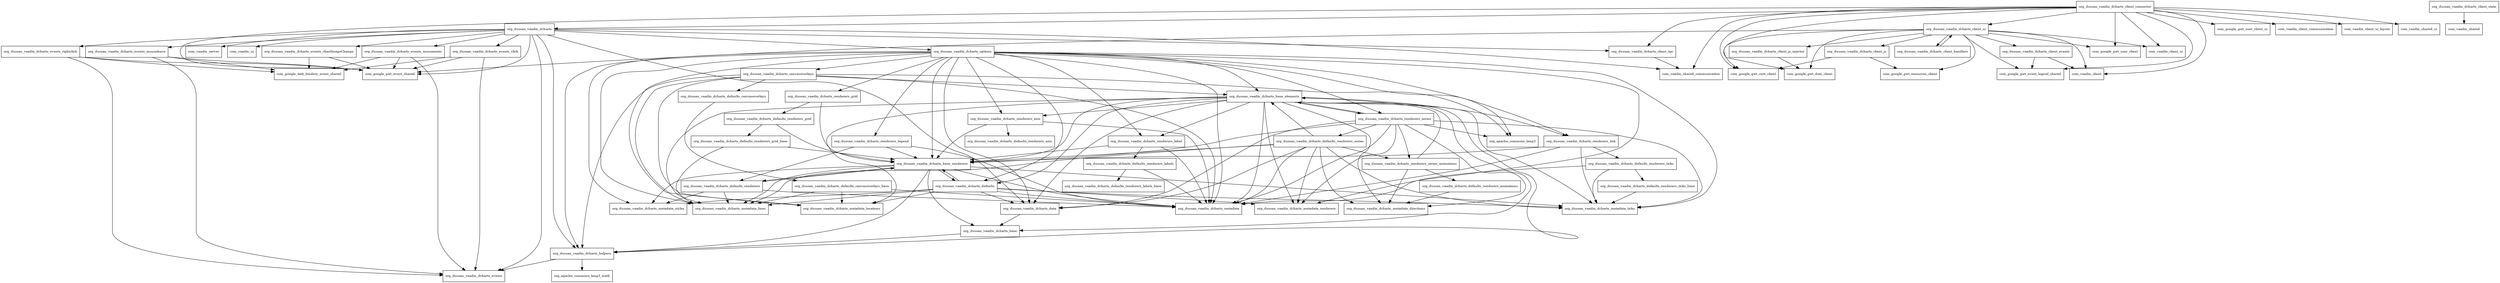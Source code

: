 digraph dcharts_2_0_0_hack23_package_dependencies {
  node [shape = box, fontsize=10.0];
  org_dussan_vaadin_dcharts -> com_google_gwt_event_shared;
  org_dussan_vaadin_dcharts -> com_vaadin_server;
  org_dussan_vaadin_dcharts -> com_vaadin_shared_communication;
  org_dussan_vaadin_dcharts -> com_vaadin_ui;
  org_dussan_vaadin_dcharts -> org_dussan_vaadin_dcharts_client_rpc;
  org_dussan_vaadin_dcharts -> org_dussan_vaadin_dcharts_data;
  org_dussan_vaadin_dcharts -> org_dussan_vaadin_dcharts_events;
  org_dussan_vaadin_dcharts -> org_dussan_vaadin_dcharts_events_chartImageChange;
  org_dussan_vaadin_dcharts -> org_dussan_vaadin_dcharts_events_click;
  org_dussan_vaadin_dcharts -> org_dussan_vaadin_dcharts_events_mouseenter;
  org_dussan_vaadin_dcharts -> org_dussan_vaadin_dcharts_events_mouseleave;
  org_dussan_vaadin_dcharts -> org_dussan_vaadin_dcharts_events_rightclick;
  org_dussan_vaadin_dcharts -> org_dussan_vaadin_dcharts_helpers;
  org_dussan_vaadin_dcharts -> org_dussan_vaadin_dcharts_options;
  org_dussan_vaadin_dcharts_base -> org_dussan_vaadin_dcharts_helpers;
  org_dussan_vaadin_dcharts_base_elements -> org_dussan_vaadin_dcharts_base;
  org_dussan_vaadin_dcharts_base_elements -> org_dussan_vaadin_dcharts_base_renderers;
  org_dussan_vaadin_dcharts_base_elements -> org_dussan_vaadin_dcharts_data;
  org_dussan_vaadin_dcharts_base_elements -> org_dussan_vaadin_dcharts_defaults;
  org_dussan_vaadin_dcharts_base_elements -> org_dussan_vaadin_dcharts_helpers;
  org_dussan_vaadin_dcharts_base_elements -> org_dussan_vaadin_dcharts_metadata;
  org_dussan_vaadin_dcharts_base_elements -> org_dussan_vaadin_dcharts_metadata_directions;
  org_dussan_vaadin_dcharts_base_elements -> org_dussan_vaadin_dcharts_metadata_lines;
  org_dussan_vaadin_dcharts_base_elements -> org_dussan_vaadin_dcharts_metadata_locations;
  org_dussan_vaadin_dcharts_base_elements -> org_dussan_vaadin_dcharts_metadata_renderers;
  org_dussan_vaadin_dcharts_base_elements -> org_dussan_vaadin_dcharts_metadata_ticks;
  org_dussan_vaadin_dcharts_base_elements -> org_dussan_vaadin_dcharts_renderers_axis;
  org_dussan_vaadin_dcharts_base_elements -> org_dussan_vaadin_dcharts_renderers_label;
  org_dussan_vaadin_dcharts_base_elements -> org_dussan_vaadin_dcharts_renderers_series;
  org_dussan_vaadin_dcharts_base_elements -> org_dussan_vaadin_dcharts_renderers_tick;
  org_dussan_vaadin_dcharts_base_renderers -> org_dussan_vaadin_dcharts_base;
  org_dussan_vaadin_dcharts_base_renderers -> org_dussan_vaadin_dcharts_defaults;
  org_dussan_vaadin_dcharts_base_renderers -> org_dussan_vaadin_dcharts_defaults_renderers;
  org_dussan_vaadin_dcharts_base_renderers -> org_dussan_vaadin_dcharts_helpers;
  org_dussan_vaadin_dcharts_base_renderers -> org_dussan_vaadin_dcharts_metadata;
  org_dussan_vaadin_dcharts_base_renderers -> org_dussan_vaadin_dcharts_metadata_lines;
  org_dussan_vaadin_dcharts_base_renderers -> org_dussan_vaadin_dcharts_metadata_styles;
  org_dussan_vaadin_dcharts_base_renderers -> org_dussan_vaadin_dcharts_metadata_ticks;
  org_dussan_vaadin_dcharts_canvasoverlays -> org_apache_commons_lang3;
  org_dussan_vaadin_dcharts_canvasoverlays -> org_dussan_vaadin_dcharts_base_elements;
  org_dussan_vaadin_dcharts_canvasoverlays -> org_dussan_vaadin_dcharts_defaults_canvasoverlays;
  org_dussan_vaadin_dcharts_canvasoverlays -> org_dussan_vaadin_dcharts_helpers;
  org_dussan_vaadin_dcharts_canvasoverlays -> org_dussan_vaadin_dcharts_metadata;
  org_dussan_vaadin_dcharts_canvasoverlays -> org_dussan_vaadin_dcharts_metadata_lines;
  org_dussan_vaadin_dcharts_canvasoverlays -> org_dussan_vaadin_dcharts_metadata_locations;
  org_dussan_vaadin_dcharts_client_connector -> com_google_gwt_core_client;
  org_dussan_vaadin_dcharts_client_connector -> com_google_gwt_dom_client;
  org_dussan_vaadin_dcharts_client_connector -> com_google_gwt_event_logical_shared;
  org_dussan_vaadin_dcharts_client_connector -> com_google_gwt_event_shared;
  org_dussan_vaadin_dcharts_client_connector -> com_google_gwt_user_client;
  org_dussan_vaadin_dcharts_client_connector -> com_google_gwt_user_client_ui;
  org_dussan_vaadin_dcharts_client_connector -> com_vaadin_client;
  org_dussan_vaadin_dcharts_client_connector -> com_vaadin_client_communication;
  org_dussan_vaadin_dcharts_client_connector -> com_vaadin_client_ui;
  org_dussan_vaadin_dcharts_client_connector -> com_vaadin_client_ui_layout;
  org_dussan_vaadin_dcharts_client_connector -> com_vaadin_shared_communication;
  org_dussan_vaadin_dcharts_client_connector -> com_vaadin_shared_ui;
  org_dussan_vaadin_dcharts_client_connector -> org_dussan_vaadin_dcharts;
  org_dussan_vaadin_dcharts_client_connector -> org_dussan_vaadin_dcharts_client_rpc;
  org_dussan_vaadin_dcharts_client_connector -> org_dussan_vaadin_dcharts_client_ui;
  org_dussan_vaadin_dcharts_client_events -> com_google_gwt_event_logical_shared;
  org_dussan_vaadin_dcharts_client_events -> com_vaadin_client;
  org_dussan_vaadin_dcharts_client_handlers -> org_dussan_vaadin_dcharts_client_ui;
  org_dussan_vaadin_dcharts_client_js -> com_google_gwt_core_client;
  org_dussan_vaadin_dcharts_client_js -> com_google_gwt_resources_client;
  org_dussan_vaadin_dcharts_client_js_injector -> com_google_gwt_dom_client;
  org_dussan_vaadin_dcharts_client_rpc -> com_vaadin_shared_communication;
  org_dussan_vaadin_dcharts_client_state -> com_vaadin_shared;
  org_dussan_vaadin_dcharts_client_ui -> com_google_gwt_core_client;
  org_dussan_vaadin_dcharts_client_ui -> com_google_gwt_dom_client;
  org_dussan_vaadin_dcharts_client_ui -> com_google_gwt_event_logical_shared;
  org_dussan_vaadin_dcharts_client_ui -> com_google_gwt_event_shared;
  org_dussan_vaadin_dcharts_client_ui -> com_google_gwt_resources_client;
  org_dussan_vaadin_dcharts_client_ui -> com_google_gwt_user_client;
  org_dussan_vaadin_dcharts_client_ui -> com_vaadin_client;
  org_dussan_vaadin_dcharts_client_ui -> com_vaadin_client_ui;
  org_dussan_vaadin_dcharts_client_ui -> org_dussan_vaadin_dcharts_client_events;
  org_dussan_vaadin_dcharts_client_ui -> org_dussan_vaadin_dcharts_client_handlers;
  org_dussan_vaadin_dcharts_client_ui -> org_dussan_vaadin_dcharts_client_js;
  org_dussan_vaadin_dcharts_client_ui -> org_dussan_vaadin_dcharts_client_js_injector;
  org_dussan_vaadin_dcharts_data -> org_dussan_vaadin_dcharts_base;
  org_dussan_vaadin_dcharts_defaults -> org_dussan_vaadin_dcharts_base_renderers;
  org_dussan_vaadin_dcharts_defaults -> org_dussan_vaadin_dcharts_data;
  org_dussan_vaadin_dcharts_defaults -> org_dussan_vaadin_dcharts_metadata;
  org_dussan_vaadin_dcharts_defaults -> org_dussan_vaadin_dcharts_metadata_lines;
  org_dussan_vaadin_dcharts_defaults -> org_dussan_vaadin_dcharts_metadata_locations;
  org_dussan_vaadin_dcharts_defaults -> org_dussan_vaadin_dcharts_metadata_renderers;
  org_dussan_vaadin_dcharts_defaults -> org_dussan_vaadin_dcharts_metadata_styles;
  org_dussan_vaadin_dcharts_defaults -> org_dussan_vaadin_dcharts_metadata_ticks;
  org_dussan_vaadin_dcharts_defaults_canvasoverlays -> org_dussan_vaadin_dcharts_defaults_canvasoverlays_base;
  org_dussan_vaadin_dcharts_defaults_canvasoverlays_base -> org_dussan_vaadin_dcharts_metadata;
  org_dussan_vaadin_dcharts_defaults_canvasoverlays_base -> org_dussan_vaadin_dcharts_metadata_lines;
  org_dussan_vaadin_dcharts_defaults_canvasoverlays_base -> org_dussan_vaadin_dcharts_metadata_locations;
  org_dussan_vaadin_dcharts_defaults_renderers -> org_dussan_vaadin_dcharts_base_renderers;
  org_dussan_vaadin_dcharts_defaults_renderers -> org_dussan_vaadin_dcharts_metadata;
  org_dussan_vaadin_dcharts_defaults_renderers -> org_dussan_vaadin_dcharts_metadata_lines;
  org_dussan_vaadin_dcharts_defaults_renderers -> org_dussan_vaadin_dcharts_metadata_styles;
  org_dussan_vaadin_dcharts_defaults_renderers_animations -> org_dussan_vaadin_dcharts_metadata_directions;
  org_dussan_vaadin_dcharts_defaults_renderers_grid -> org_dussan_vaadin_dcharts_base_renderers;
  org_dussan_vaadin_dcharts_defaults_renderers_grid -> org_dussan_vaadin_dcharts_defaults_renderers_grid_base;
  org_dussan_vaadin_dcharts_defaults_renderers_grid_base -> org_dussan_vaadin_dcharts_base_renderers;
  org_dussan_vaadin_dcharts_defaults_renderers_grid_base -> org_dussan_vaadin_dcharts_metadata_lines;
  org_dussan_vaadin_dcharts_defaults_renderers_labels -> org_dussan_vaadin_dcharts_defaults_renderers_labels_base;
  org_dussan_vaadin_dcharts_defaults_renderers_labels -> org_dussan_vaadin_dcharts_metadata;
  org_dussan_vaadin_dcharts_defaults_renderers_series -> org_dussan_vaadin_dcharts_base_elements;
  org_dussan_vaadin_dcharts_defaults_renderers_series -> org_dussan_vaadin_dcharts_base_renderers;
  org_dussan_vaadin_dcharts_defaults_renderers_series -> org_dussan_vaadin_dcharts_data;
  org_dussan_vaadin_dcharts_defaults_renderers_series -> org_dussan_vaadin_dcharts_metadata;
  org_dussan_vaadin_dcharts_defaults_renderers_series -> org_dussan_vaadin_dcharts_metadata_directions;
  org_dussan_vaadin_dcharts_defaults_renderers_series -> org_dussan_vaadin_dcharts_metadata_lines;
  org_dussan_vaadin_dcharts_defaults_renderers_series -> org_dussan_vaadin_dcharts_metadata_renderers;
  org_dussan_vaadin_dcharts_defaults_renderers_series -> org_dussan_vaadin_dcharts_metadata_ticks;
  org_dussan_vaadin_dcharts_defaults_renderers_series -> org_dussan_vaadin_dcharts_renderers_series_animations;
  org_dussan_vaadin_dcharts_defaults_renderers_ticks -> org_dussan_vaadin_dcharts_defaults_renderers_ticks_base;
  org_dussan_vaadin_dcharts_defaults_renderers_ticks -> org_dussan_vaadin_dcharts_metadata;
  org_dussan_vaadin_dcharts_defaults_renderers_ticks -> org_dussan_vaadin_dcharts_metadata_ticks;
  org_dussan_vaadin_dcharts_defaults_renderers_ticks_base -> org_dussan_vaadin_dcharts_metadata_ticks;
  org_dussan_vaadin_dcharts_events_chartImageChange -> com_google_gwt_event_shared;
  org_dussan_vaadin_dcharts_events_chartImageChange -> com_google_web_bindery_event_shared;
  org_dussan_vaadin_dcharts_events_click -> com_google_gwt_event_shared;
  org_dussan_vaadin_dcharts_events_click -> com_google_web_bindery_event_shared;
  org_dussan_vaadin_dcharts_events_click -> org_dussan_vaadin_dcharts_events;
  org_dussan_vaadin_dcharts_events_mouseenter -> com_google_gwt_event_shared;
  org_dussan_vaadin_dcharts_events_mouseenter -> com_google_web_bindery_event_shared;
  org_dussan_vaadin_dcharts_events_mouseenter -> org_dussan_vaadin_dcharts_events;
  org_dussan_vaadin_dcharts_events_mouseleave -> com_google_gwt_event_shared;
  org_dussan_vaadin_dcharts_events_mouseleave -> com_google_web_bindery_event_shared;
  org_dussan_vaadin_dcharts_events_mouseleave -> org_dussan_vaadin_dcharts_events;
  org_dussan_vaadin_dcharts_events_rightclick -> com_google_gwt_event_shared;
  org_dussan_vaadin_dcharts_events_rightclick -> com_google_web_bindery_event_shared;
  org_dussan_vaadin_dcharts_events_rightclick -> org_dussan_vaadin_dcharts_events;
  org_dussan_vaadin_dcharts_helpers -> org_apache_commons_lang3_math;
  org_dussan_vaadin_dcharts_helpers -> org_dussan_vaadin_dcharts_events;
  org_dussan_vaadin_dcharts_options -> org_apache_commons_lang3;
  org_dussan_vaadin_dcharts_options -> org_dussan_vaadin_dcharts_base_elements;
  org_dussan_vaadin_dcharts_options -> org_dussan_vaadin_dcharts_base_renderers;
  org_dussan_vaadin_dcharts_options -> org_dussan_vaadin_dcharts_canvasoverlays;
  org_dussan_vaadin_dcharts_options -> org_dussan_vaadin_dcharts_data;
  org_dussan_vaadin_dcharts_options -> org_dussan_vaadin_dcharts_defaults;
  org_dussan_vaadin_dcharts_options -> org_dussan_vaadin_dcharts_helpers;
  org_dussan_vaadin_dcharts_options -> org_dussan_vaadin_dcharts_metadata;
  org_dussan_vaadin_dcharts_options -> org_dussan_vaadin_dcharts_metadata_lines;
  org_dussan_vaadin_dcharts_options -> org_dussan_vaadin_dcharts_metadata_locations;
  org_dussan_vaadin_dcharts_options -> org_dussan_vaadin_dcharts_metadata_renderers;
  org_dussan_vaadin_dcharts_options -> org_dussan_vaadin_dcharts_metadata_styles;
  org_dussan_vaadin_dcharts_options -> org_dussan_vaadin_dcharts_metadata_ticks;
  org_dussan_vaadin_dcharts_options -> org_dussan_vaadin_dcharts_renderers_axis;
  org_dussan_vaadin_dcharts_options -> org_dussan_vaadin_dcharts_renderers_grid;
  org_dussan_vaadin_dcharts_options -> org_dussan_vaadin_dcharts_renderers_label;
  org_dussan_vaadin_dcharts_options -> org_dussan_vaadin_dcharts_renderers_legend;
  org_dussan_vaadin_dcharts_options -> org_dussan_vaadin_dcharts_renderers_series;
  org_dussan_vaadin_dcharts_options -> org_dussan_vaadin_dcharts_renderers_tick;
  org_dussan_vaadin_dcharts_renderers_axis -> org_dussan_vaadin_dcharts_base_renderers;
  org_dussan_vaadin_dcharts_renderers_axis -> org_dussan_vaadin_dcharts_defaults_renderers_axis;
  org_dussan_vaadin_dcharts_renderers_axis -> org_dussan_vaadin_dcharts_metadata;
  org_dussan_vaadin_dcharts_renderers_grid -> org_dussan_vaadin_dcharts_base_renderers;
  org_dussan_vaadin_dcharts_renderers_grid -> org_dussan_vaadin_dcharts_defaults_renderers_grid;
  org_dussan_vaadin_dcharts_renderers_label -> org_dussan_vaadin_dcharts_base_renderers;
  org_dussan_vaadin_dcharts_renderers_label -> org_dussan_vaadin_dcharts_defaults_renderers_labels;
  org_dussan_vaadin_dcharts_renderers_label -> org_dussan_vaadin_dcharts_metadata;
  org_dussan_vaadin_dcharts_renderers_legend -> org_dussan_vaadin_dcharts_base_renderers;
  org_dussan_vaadin_dcharts_renderers_legend -> org_dussan_vaadin_dcharts_defaults_renderers;
  org_dussan_vaadin_dcharts_renderers_legend -> org_dussan_vaadin_dcharts_metadata;
  org_dussan_vaadin_dcharts_renderers_series -> org_apache_commons_lang3;
  org_dussan_vaadin_dcharts_renderers_series -> org_dussan_vaadin_dcharts_base_elements;
  org_dussan_vaadin_dcharts_renderers_series -> org_dussan_vaadin_dcharts_base_renderers;
  org_dussan_vaadin_dcharts_renderers_series -> org_dussan_vaadin_dcharts_data;
  org_dussan_vaadin_dcharts_renderers_series -> org_dussan_vaadin_dcharts_defaults_renderers_series;
  org_dussan_vaadin_dcharts_renderers_series -> org_dussan_vaadin_dcharts_metadata;
  org_dussan_vaadin_dcharts_renderers_series -> org_dussan_vaadin_dcharts_metadata_directions;
  org_dussan_vaadin_dcharts_renderers_series -> org_dussan_vaadin_dcharts_metadata_renderers;
  org_dussan_vaadin_dcharts_renderers_series -> org_dussan_vaadin_dcharts_metadata_ticks;
  org_dussan_vaadin_dcharts_renderers_series -> org_dussan_vaadin_dcharts_renderers_series_animations;
  org_dussan_vaadin_dcharts_renderers_series_animations -> org_dussan_vaadin_dcharts_base_elements;
  org_dussan_vaadin_dcharts_renderers_series_animations -> org_dussan_vaadin_dcharts_defaults_renderers_animations;
  org_dussan_vaadin_dcharts_renderers_series_animations -> org_dussan_vaadin_dcharts_metadata_directions;
  org_dussan_vaadin_dcharts_renderers_tick -> org_dussan_vaadin_dcharts_base_renderers;
  org_dussan_vaadin_dcharts_renderers_tick -> org_dussan_vaadin_dcharts_defaults_renderers_ticks;
  org_dussan_vaadin_dcharts_renderers_tick -> org_dussan_vaadin_dcharts_metadata;
  org_dussan_vaadin_dcharts_renderers_tick -> org_dussan_vaadin_dcharts_metadata_ticks;
}
